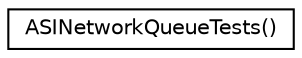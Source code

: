 digraph G
{
  edge [fontname="Helvetica",fontsize="10",labelfontname="Helvetica",labelfontsize="10"];
  node [fontname="Helvetica",fontsize="10",shape=record];
  rankdir="LR";
  Node1 [label="ASINetworkQueueTests()",height=0.2,width=0.4,color="black", fillcolor="white", style="filled",URL="$interface_a_s_i_network_queue_tests_07_08.html"];
}
